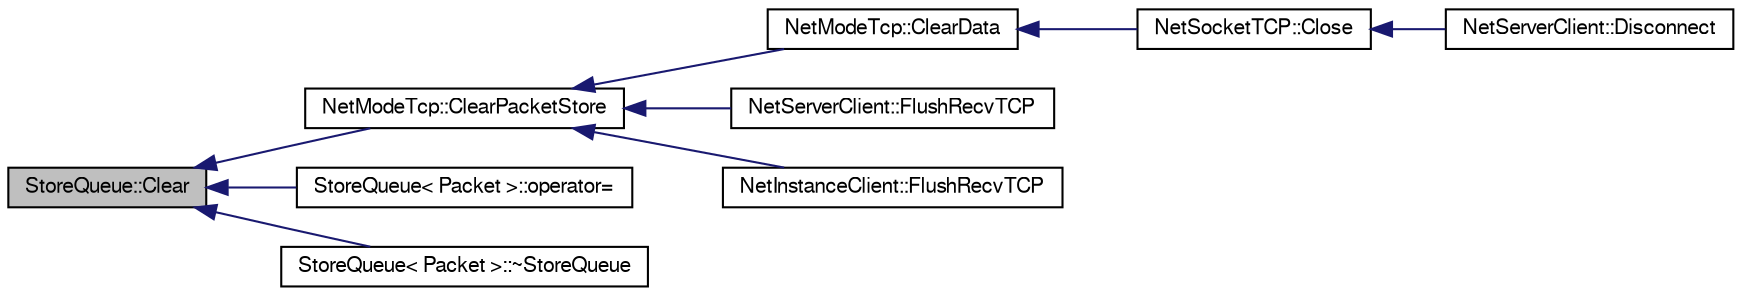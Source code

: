 digraph G
{
  edge [fontname="FreeSans",fontsize="10",labelfontname="FreeSans",labelfontsize="10"];
  node [fontname="FreeSans",fontsize="10",shape=record];
  rankdir=LR;
  Node1 [label="StoreQueue::Clear",height=0.2,width=0.4,color="black", fillcolor="grey75", style="filled" fontcolor="black"];
  Node1 -> Node2 [dir=back,color="midnightblue",fontsize="10",style="solid",fontname="FreeSans"];
  Node2 [label="NetModeTcp::ClearPacketStore",height=0.2,width=0.4,color="black", fillcolor="white", style="filled",URL="$class_net_mode_tcp.html#adee8f5163c002823728135079de631d8"];
  Node2 -> Node3 [dir=back,color="midnightblue",fontsize="10",style="solid",fontname="FreeSans"];
  Node3 [label="NetModeTcp::ClearData",height=0.2,width=0.4,color="black", fillcolor="white", style="filled",URL="$class_net_mode_tcp.html#a4085cc53d5c59a3185c9596293b86766"];
  Node3 -> Node4 [dir=back,color="midnightblue",fontsize="10",style="solid",fontname="FreeSans"];
  Node4 [label="NetSocketTCP::Close",height=0.2,width=0.4,color="black", fillcolor="white", style="filled",URL="$class_net_socket_t_c_p.html#a407a844020c03e9dd24048f38a4d2c1f"];
  Node4 -> Node5 [dir=back,color="midnightblue",fontsize="10",style="solid",fontname="FreeSans"];
  Node5 [label="NetServerClient::Disconnect",height=0.2,width=0.4,color="black", fillcolor="white", style="filled",URL="$class_net_server_client.html#ac20ed4d125f3ef186f74c1d18515a1b5"];
  Node2 -> Node6 [dir=back,color="midnightblue",fontsize="10",style="solid",fontname="FreeSans"];
  Node6 [label="NetServerClient::FlushRecvTCP",height=0.2,width=0.4,color="black", fillcolor="white", style="filled",URL="$class_net_server_client.html#a923aafb9896ff656dfe53e1345371217"];
  Node2 -> Node7 [dir=back,color="midnightblue",fontsize="10",style="solid",fontname="FreeSans"];
  Node7 [label="NetInstanceClient::FlushRecvTCP",height=0.2,width=0.4,color="black", fillcolor="white", style="filled",URL="$class_net_instance_client.html#af7b0556f0c340a258c1b243d04895146"];
  Node1 -> Node8 [dir=back,color="midnightblue",fontsize="10",style="solid",fontname="FreeSans"];
  Node8 [label="StoreQueue\< Packet \>::operator=",height=0.2,width=0.4,color="black", fillcolor="white", style="filled",URL="$class_store_queue.html#adb3eac91f8e6105c6b4d710e5dea56c4"];
  Node1 -> Node9 [dir=back,color="midnightblue",fontsize="10",style="solid",fontname="FreeSans"];
  Node9 [label="StoreQueue\< Packet \>::~StoreQueue",height=0.2,width=0.4,color="black", fillcolor="white", style="filled",URL="$class_store_queue.html#ab305c9a2f7c9477f4fa75cb2c8d3a723"];
}
